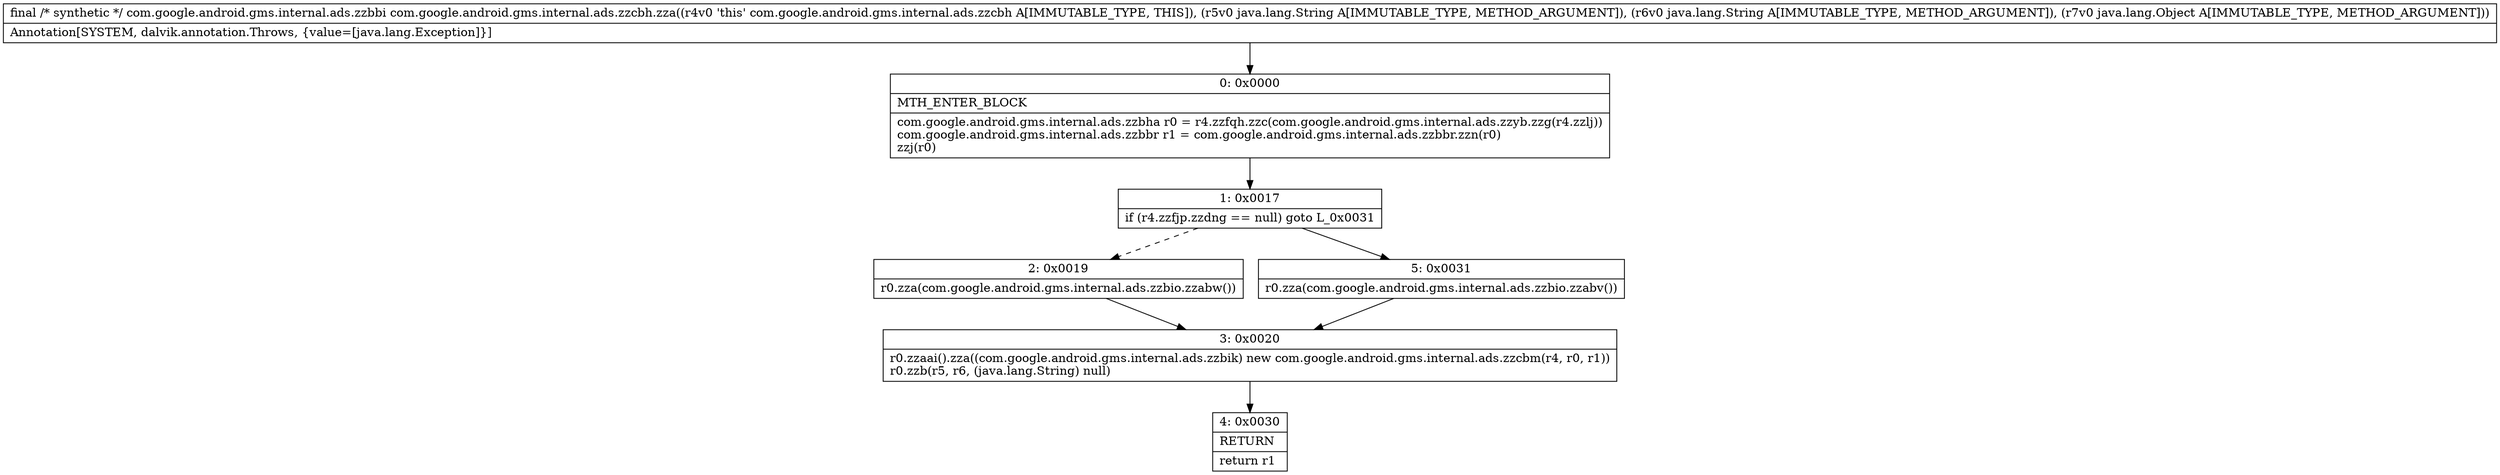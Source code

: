 digraph "CFG forcom.google.android.gms.internal.ads.zzcbh.zza(Ljava\/lang\/String;Ljava\/lang\/String;Ljava\/lang\/Object;)Lcom\/google\/android\/gms\/internal\/ads\/zzbbi;" {
Node_0 [shape=record,label="{0\:\ 0x0000|MTH_ENTER_BLOCK\l|com.google.android.gms.internal.ads.zzbha r0 = r4.zzfqh.zzc(com.google.android.gms.internal.ads.zzyb.zzg(r4.zzlj))\lcom.google.android.gms.internal.ads.zzbbr r1 = com.google.android.gms.internal.ads.zzbbr.zzn(r0)\lzzj(r0)\l}"];
Node_1 [shape=record,label="{1\:\ 0x0017|if (r4.zzfjp.zzdng == null) goto L_0x0031\l}"];
Node_2 [shape=record,label="{2\:\ 0x0019|r0.zza(com.google.android.gms.internal.ads.zzbio.zzabw())\l}"];
Node_3 [shape=record,label="{3\:\ 0x0020|r0.zzaai().zza((com.google.android.gms.internal.ads.zzbik) new com.google.android.gms.internal.ads.zzcbm(r4, r0, r1))\lr0.zzb(r5, r6, (java.lang.String) null)\l}"];
Node_4 [shape=record,label="{4\:\ 0x0030|RETURN\l|return r1\l}"];
Node_5 [shape=record,label="{5\:\ 0x0031|r0.zza(com.google.android.gms.internal.ads.zzbio.zzabv())\l}"];
MethodNode[shape=record,label="{final \/* synthetic *\/ com.google.android.gms.internal.ads.zzbbi com.google.android.gms.internal.ads.zzcbh.zza((r4v0 'this' com.google.android.gms.internal.ads.zzcbh A[IMMUTABLE_TYPE, THIS]), (r5v0 java.lang.String A[IMMUTABLE_TYPE, METHOD_ARGUMENT]), (r6v0 java.lang.String A[IMMUTABLE_TYPE, METHOD_ARGUMENT]), (r7v0 java.lang.Object A[IMMUTABLE_TYPE, METHOD_ARGUMENT]))  | Annotation[SYSTEM, dalvik.annotation.Throws, \{value=[java.lang.Exception]\}]\l}"];
MethodNode -> Node_0;
Node_0 -> Node_1;
Node_1 -> Node_2[style=dashed];
Node_1 -> Node_5;
Node_2 -> Node_3;
Node_3 -> Node_4;
Node_5 -> Node_3;
}

